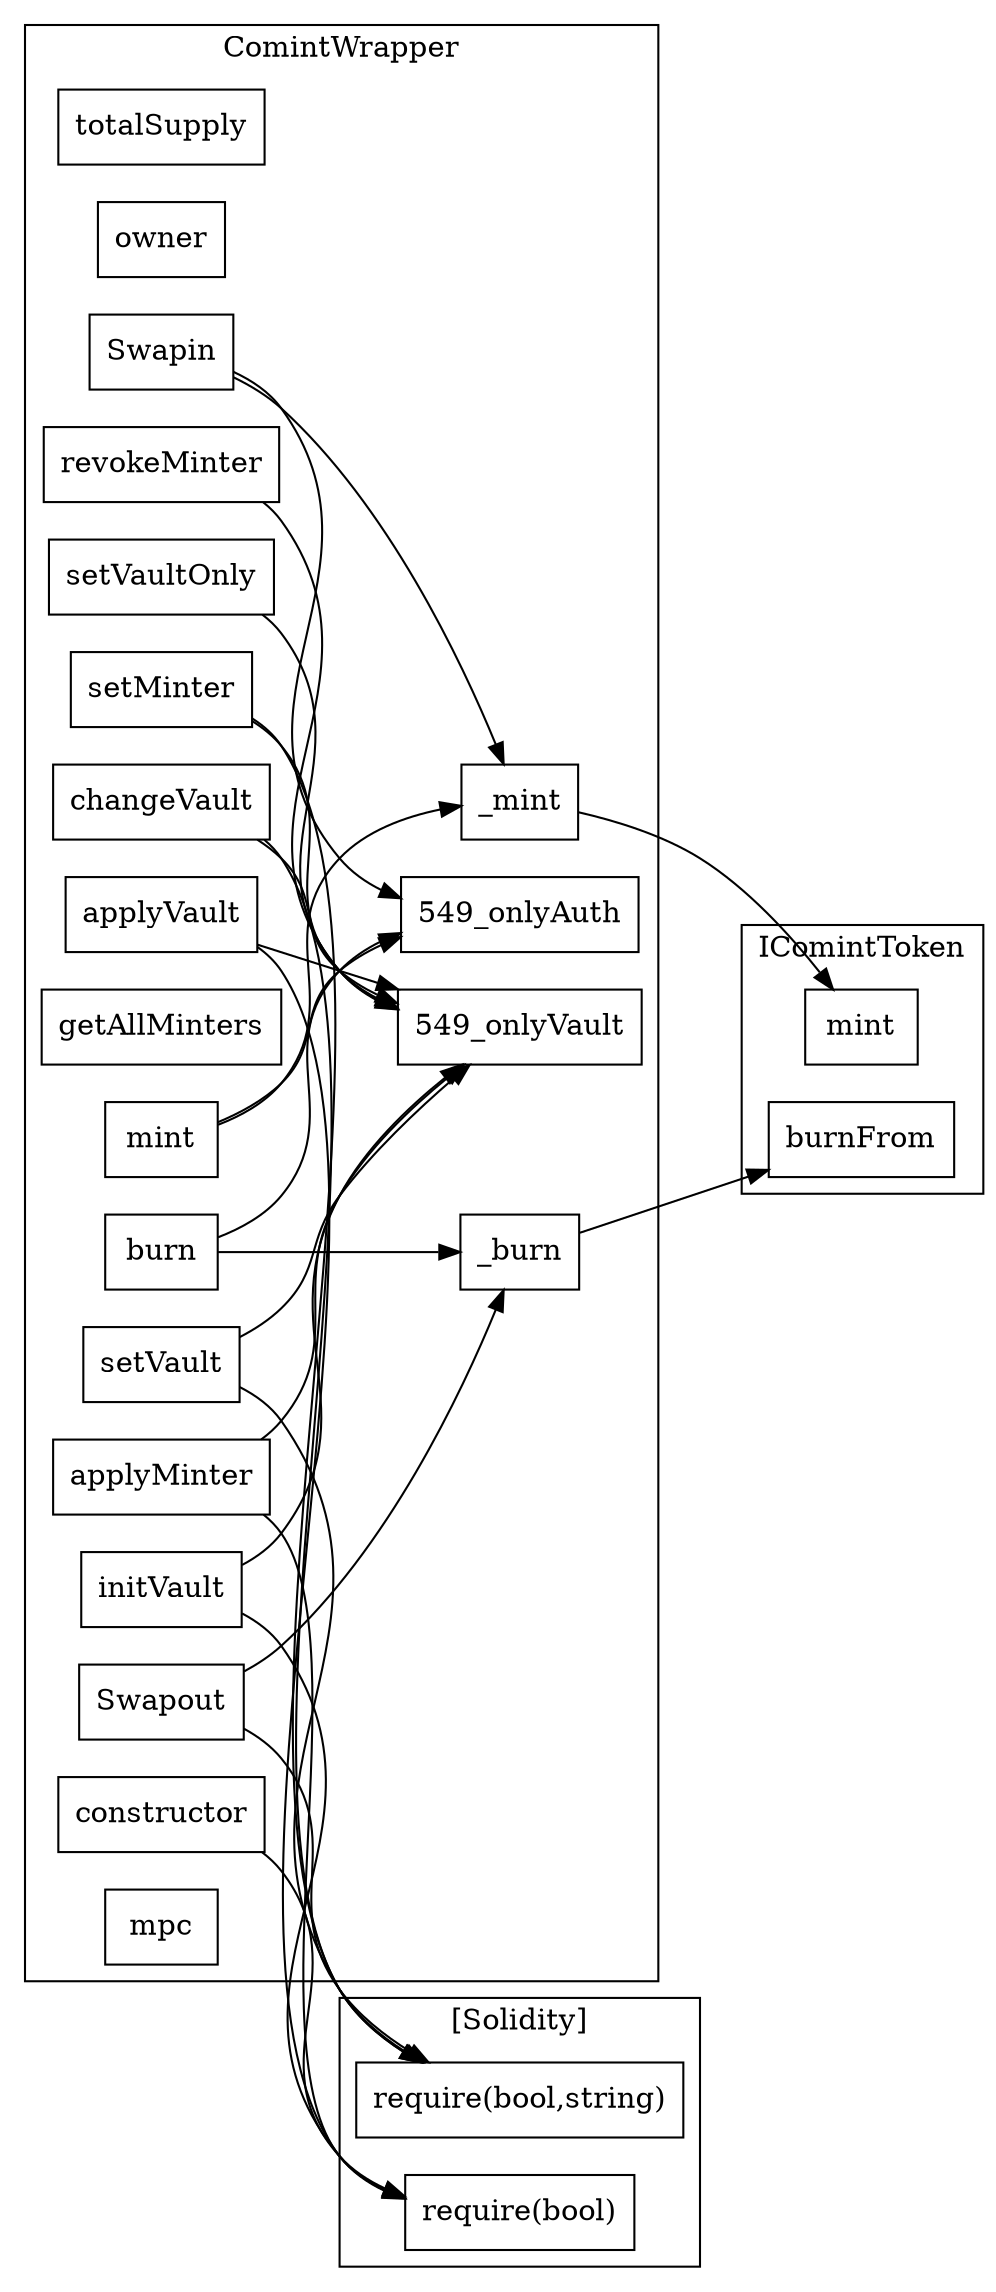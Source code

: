 strict digraph {
rankdir="LR"
node [shape=box]
subgraph cluster_16_IComintToken {
label = "IComintToken"
"16_burnFrom" [label="burnFrom"]
"16_mint" [label="mint"]
}subgraph cluster_549_ComintWrapper {
label = "ComintWrapper"
"549_totalSupply" [label="totalSupply"]
"549_owner" [label="owner"]
"549_changeVault" [label="changeVault"]
"549__mint" [label="_mint"]
"549_revokeMinter" [label="revokeMinter"]
"549_applyVault" [label="applyVault"]
"549_Swapin" [label="Swapin"]
"549_setMinter" [label="setMinter"]
"549_setVaultOnly" [label="setVaultOnly"]
"549_getAllMinters" [label="getAllMinters"]
"549_setVault" [label="setVault"]
"549_constructor" [label="constructor"]
"549__burn" [label="_burn"]
"549_initVault" [label="initVault"]
"549_applyMinter" [label="applyMinter"]
"549_burn" [label="burn"]
"549_mint" [label="mint"]
"549_Swapout" [label="Swapout"]
"549_mpc" [label="mpc"]
"549_Swapout" -> "549__burn"
"549_burn" -> "549_onlyAuth"
"549_changeVault" -> "549_onlyVault"
"549_applyMinter" -> "549_onlyVault"
"549_burn" -> "549__burn"
"549_applyVault" -> "549_onlyVault"
"549_setMinter" -> "549_onlyVault"
"549_revokeMinter" -> "549_onlyVault"
"549_setVaultOnly" -> "549_onlyVault"
"549_initVault" -> "549_onlyVault"
"549_Swapin" -> "549_onlyAuth"
"549_Swapin" -> "549__mint"
"549_mint" -> "549__mint"
"549_mint" -> "549_onlyAuth"
"549_setVault" -> "549_onlyVault"
}subgraph cluster_solidity {
label = "[Solidity]"
"require(bool,string)" 
"require(bool)" 
"549_Swapout" -> "require(bool,string)"
"549_constructor" -> "require(bool)"
"549_initVault" -> "require(bool)"
"549_setMinter" -> "require(bool,string)"
"549_setVault" -> "require(bool,string)"
"549_changeVault" -> "require(bool,string)"
"549_applyVault" -> "require(bool)"
"549_applyMinter" -> "require(bool)"
}"549__mint" -> "16_mint"
"549__burn" -> "16_burnFrom"
}